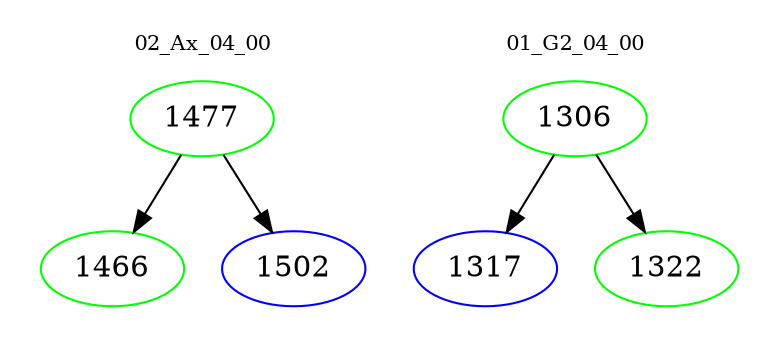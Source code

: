 digraph{
subgraph cluster_0 {
color = white
label = "02_Ax_04_00";
fontsize=10;
T0_1477 [label="1477", color="green"]
T0_1477 -> T0_1466 [color="black"]
T0_1466 [label="1466", color="green"]
T0_1477 -> T0_1502 [color="black"]
T0_1502 [label="1502", color="blue"]
}
subgraph cluster_1 {
color = white
label = "01_G2_04_00";
fontsize=10;
T1_1306 [label="1306", color="green"]
T1_1306 -> T1_1317 [color="black"]
T1_1317 [label="1317", color="blue"]
T1_1306 -> T1_1322 [color="black"]
T1_1322 [label="1322", color="green"]
}
}

